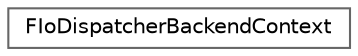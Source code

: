 digraph "Graphical Class Hierarchy"
{
 // INTERACTIVE_SVG=YES
 // LATEX_PDF_SIZE
  bgcolor="transparent";
  edge [fontname=Helvetica,fontsize=10,labelfontname=Helvetica,labelfontsize=10];
  node [fontname=Helvetica,fontsize=10,shape=box,height=0.2,width=0.4];
  rankdir="LR";
  Node0 [id="Node000000",label="FIoDispatcherBackendContext",height=0.2,width=0.4,color="grey40", fillcolor="white", style="filled",URL="$dc/d77/structFIoDispatcherBackendContext.html",tooltip="Context object used for signalling the I/O dispatcher."];
}
